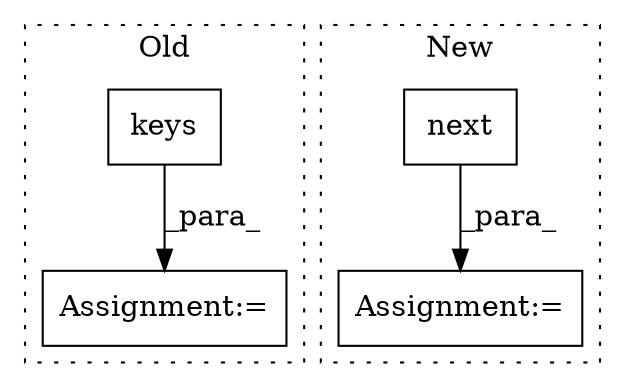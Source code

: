 digraph G {
subgraph cluster0 {
1 [label="keys" a="32" s="13143" l="6" shape="box"];
3 [label="Assignment:=" a="7" s="13119" l="1" shape="box"];
label = "Old";
style="dotted";
}
subgraph cluster1 {
2 [label="next" a="32" s="13161,13187" l="5,1" shape="box"];
4 [label="Assignment:=" a="7" s="13160" l="1" shape="box"];
label = "New";
style="dotted";
}
1 -> 3 [label="_para_"];
2 -> 4 [label="_para_"];
}